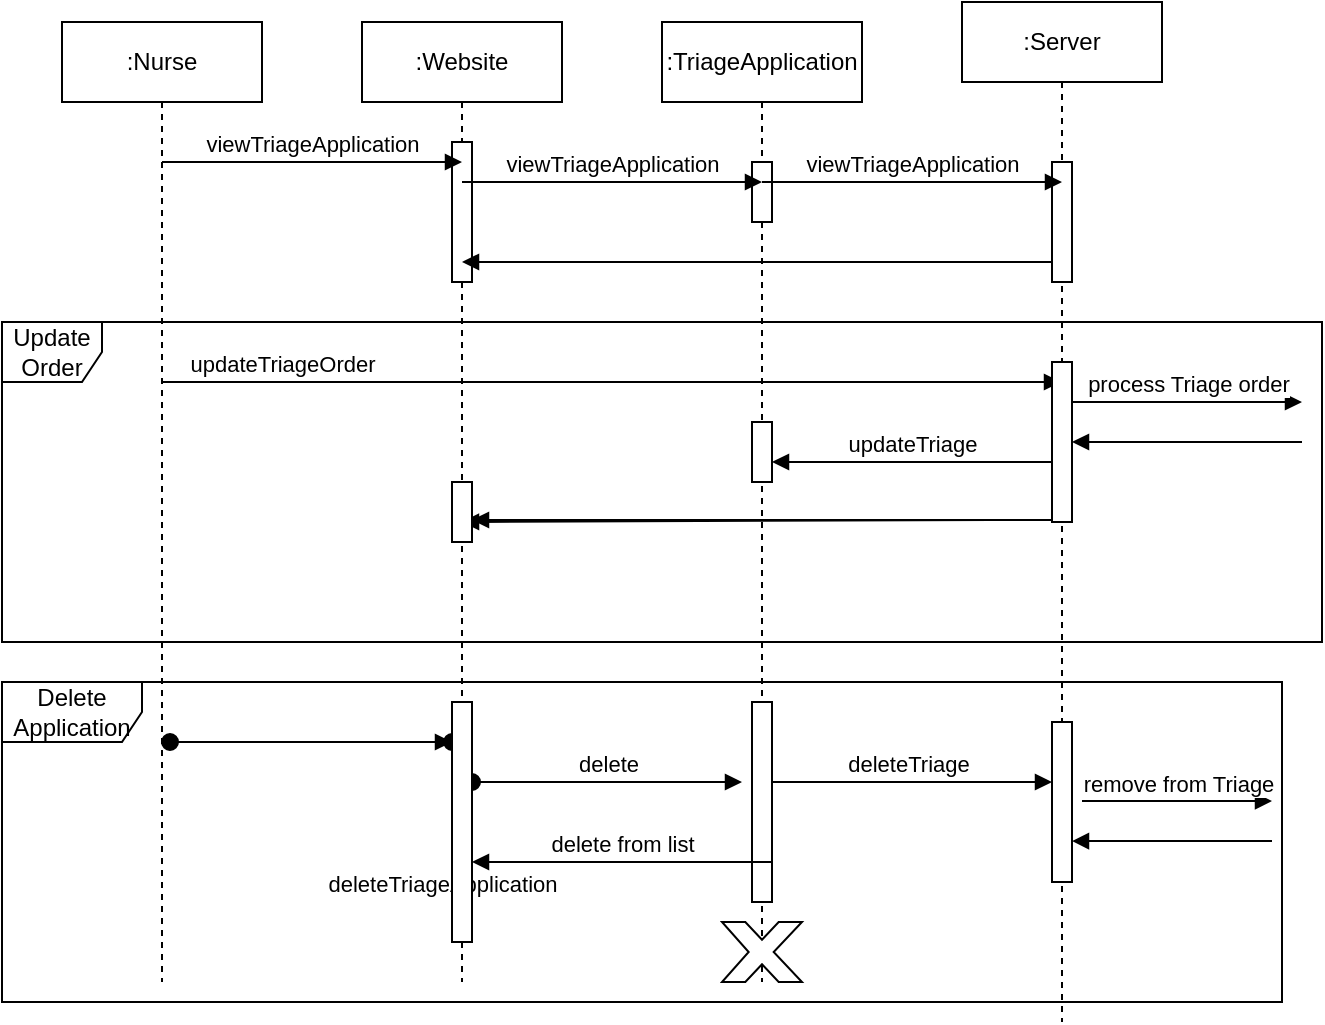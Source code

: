<mxfile version="24.7.17">
  <diagram name="Page-1" id="a6mXKFydvhSsRMZqOBNh">
    <mxGraphModel dx="1061" dy="926" grid="0" gridSize="10" guides="1" tooltips="1" connect="1" arrows="1" fold="1" page="0" pageScale="1" pageWidth="850" pageHeight="1100" math="0" shadow="0">
      <root>
        <mxCell id="0" />
        <mxCell id="1" parent="0" />
        <mxCell id="KFVTbYc3SVS7vfwe54FW-36" value=":TriageApplication" style="shape=umlLifeline;perimeter=lifelinePerimeter;whiteSpace=wrap;html=1;container=0;dropTarget=0;collapsible=0;recursiveResize=0;outlineConnect=0;portConstraint=eastwest;newEdgeStyle={&quot;edgeStyle&quot;:&quot;elbowEdgeStyle&quot;,&quot;elbow&quot;:&quot;vertical&quot;,&quot;curved&quot;:0,&quot;rounded&quot;:0};" vertex="1" parent="1">
          <mxGeometry x="90" y="70" width="100" height="480" as="geometry" />
        </mxCell>
        <mxCell id="KFVTbYc3SVS7vfwe54FW-37" value="" style="html=1;points=[];perimeter=orthogonalPerimeter;outlineConnect=0;targetShapes=umlLifeline;portConstraint=eastwest;newEdgeStyle={&quot;edgeStyle&quot;:&quot;elbowEdgeStyle&quot;,&quot;elbow&quot;:&quot;vertical&quot;,&quot;curved&quot;:0,&quot;rounded&quot;:0};" vertex="1" parent="KFVTbYc3SVS7vfwe54FW-36">
          <mxGeometry x="45" y="70" width="10" height="30" as="geometry" />
        </mxCell>
        <mxCell id="KFVTbYc3SVS7vfwe54FW-38" value=":Server" style="shape=umlLifeline;perimeter=lifelinePerimeter;whiteSpace=wrap;html=1;container=0;dropTarget=0;collapsible=0;recursiveResize=0;outlineConnect=0;portConstraint=eastwest;newEdgeStyle={&quot;edgeStyle&quot;:&quot;elbowEdgeStyle&quot;,&quot;elbow&quot;:&quot;vertical&quot;,&quot;curved&quot;:0,&quot;rounded&quot;:0};" vertex="1" parent="1">
          <mxGeometry x="240" y="60" width="100" height="510" as="geometry" />
        </mxCell>
        <mxCell id="KFVTbYc3SVS7vfwe54FW-39" value="" style="html=1;points=[];perimeter=orthogonalPerimeter;outlineConnect=0;targetShapes=umlLifeline;portConstraint=eastwest;newEdgeStyle={&quot;edgeStyle&quot;:&quot;elbowEdgeStyle&quot;,&quot;elbow&quot;:&quot;vertical&quot;,&quot;curved&quot;:0,&quot;rounded&quot;:0};" vertex="1" parent="KFVTbYc3SVS7vfwe54FW-38">
          <mxGeometry x="45" y="80" width="10" height="60" as="geometry" />
        </mxCell>
        <mxCell id="KFVTbYc3SVS7vfwe54FW-40" value=":Website" style="shape=umlLifeline;perimeter=lifelinePerimeter;whiteSpace=wrap;html=1;container=0;dropTarget=0;collapsible=0;recursiveResize=0;outlineConnect=0;portConstraint=eastwest;newEdgeStyle={&quot;edgeStyle&quot;:&quot;elbowEdgeStyle&quot;,&quot;elbow&quot;:&quot;vertical&quot;,&quot;curved&quot;:0,&quot;rounded&quot;:0};" vertex="1" parent="1">
          <mxGeometry x="-60" y="70" width="100" height="480" as="geometry" />
        </mxCell>
        <mxCell id="KFVTbYc3SVS7vfwe54FW-41" value="" style="html=1;points=[];perimeter=orthogonalPerimeter;outlineConnect=0;targetShapes=umlLifeline;portConstraint=eastwest;newEdgeStyle={&quot;edgeStyle&quot;:&quot;elbowEdgeStyle&quot;,&quot;elbow&quot;:&quot;vertical&quot;,&quot;curved&quot;:0,&quot;rounded&quot;:0};" vertex="1" parent="KFVTbYc3SVS7vfwe54FW-40">
          <mxGeometry x="45" y="60" width="10" height="70" as="geometry" />
        </mxCell>
        <mxCell id="KFVTbYc3SVS7vfwe54FW-42" value=":Nurse" style="shape=umlLifeline;perimeter=lifelinePerimeter;whiteSpace=wrap;html=1;container=0;dropTarget=0;collapsible=0;recursiveResize=0;outlineConnect=0;portConstraint=eastwest;newEdgeStyle={&quot;edgeStyle&quot;:&quot;elbowEdgeStyle&quot;,&quot;elbow&quot;:&quot;vertical&quot;,&quot;curved&quot;:0,&quot;rounded&quot;:0};" vertex="1" parent="1">
          <mxGeometry x="-210" y="70" width="100" height="480" as="geometry" />
        </mxCell>
        <mxCell id="KFVTbYc3SVS7vfwe54FW-43" value="viewTriageApplication" style="html=1;verticalAlign=bottom;endArrow=block;edgeStyle=elbowEdgeStyle;elbow=vertical;curved=0;rounded=0;" edge="1" parent="1">
          <mxGeometry relative="1" as="geometry">
            <mxPoint x="-160" y="140" as="sourcePoint" />
            <Array as="points">
              <mxPoint x="-95" y="140" />
            </Array>
            <mxPoint x="-10" y="140" as="targetPoint" />
          </mxGeometry>
        </mxCell>
        <mxCell id="KFVTbYc3SVS7vfwe54FW-44" value="viewTriageApplication" style="html=1;verticalAlign=bottom;endArrow=block;edgeStyle=elbowEdgeStyle;elbow=vertical;curved=0;rounded=0;" edge="1" parent="1">
          <mxGeometry relative="1" as="geometry">
            <mxPoint x="-10" y="150" as="sourcePoint" />
            <Array as="points">
              <mxPoint x="55" y="150" />
            </Array>
            <mxPoint x="140" y="150" as="targetPoint" />
          </mxGeometry>
        </mxCell>
        <mxCell id="KFVTbYc3SVS7vfwe54FW-45" value="viewTriageApplication" style="html=1;verticalAlign=bottom;endArrow=block;edgeStyle=elbowEdgeStyle;elbow=vertical;curved=0;rounded=0;" edge="1" parent="1">
          <mxGeometry relative="1" as="geometry">
            <mxPoint x="140" y="150" as="sourcePoint" />
            <Array as="points">
              <mxPoint x="205" y="150" />
            </Array>
            <mxPoint x="290" y="150" as="targetPoint" />
          </mxGeometry>
        </mxCell>
        <mxCell id="KFVTbYc3SVS7vfwe54FW-46" value="" style="html=1;verticalAlign=bottom;endArrow=block;edgeStyle=elbowEdgeStyle;elbow=vertical;curved=0;rounded=0;" edge="1" parent="1" target="KFVTbYc3SVS7vfwe54FW-40">
          <mxGeometry x="0.003" relative="1" as="geometry">
            <mxPoint x="285.5" y="190" as="sourcePoint" />
            <Array as="points">
              <mxPoint x="210.5" y="190" />
            </Array>
            <mxPoint x="130" y="190" as="targetPoint" />
            <mxPoint as="offset" />
          </mxGeometry>
        </mxCell>
        <mxCell id="KFVTbYc3SVS7vfwe54FW-47" value="Update Order" style="shape=umlFrame;whiteSpace=wrap;html=1;pointerEvents=0;width=50;height=30;movable=1;resizable=1;rotatable=1;deletable=1;editable=1;locked=0;connectable=1;" vertex="1" parent="1">
          <mxGeometry x="-240" y="220" width="660" height="160" as="geometry" />
        </mxCell>
        <mxCell id="KFVTbYc3SVS7vfwe54FW-48" value="updateTriageOrder" style="html=1;verticalAlign=bottom;endArrow=block;edgeStyle=elbowEdgeStyle;elbow=vertical;curved=0;rounded=0;" edge="1" parent="1" target="KFVTbYc3SVS7vfwe54FW-38">
          <mxGeometry x="-0.733" relative="1" as="geometry">
            <mxPoint x="-160" y="250" as="sourcePoint" />
            <Array as="points">
              <mxPoint x="-95" y="250" />
            </Array>
            <mxPoint x="-10" y="250" as="targetPoint" />
            <mxPoint as="offset" />
          </mxGeometry>
        </mxCell>
        <mxCell id="KFVTbYc3SVS7vfwe54FW-49" value="process Triage order" style="html=1;verticalAlign=bottom;endArrow=block;edgeStyle=elbowEdgeStyle;elbow=vertical;curved=0;rounded=0;" edge="1" parent="1" source="KFVTbYc3SVS7vfwe54FW-52">
          <mxGeometry relative="1" as="geometry">
            <mxPoint x="290" y="260" as="sourcePoint" />
            <Array as="points">
              <mxPoint x="325" y="260" />
              <mxPoint x="375" y="250" />
            </Array>
            <mxPoint x="410" y="260" as="targetPoint" />
          </mxGeometry>
        </mxCell>
        <mxCell id="KFVTbYc3SVS7vfwe54FW-50" value="" style="html=1;verticalAlign=bottom;endArrow=block;edgeStyle=elbowEdgeStyle;elbow=vertical;curved=0;rounded=0;" edge="1" parent="1">
          <mxGeometry relative="1" as="geometry">
            <mxPoint x="410" y="280" as="sourcePoint" />
            <Array as="points">
              <mxPoint x="380" y="280" />
            </Array>
            <mxPoint x="295" y="280" as="targetPoint" />
          </mxGeometry>
        </mxCell>
        <mxCell id="KFVTbYc3SVS7vfwe54FW-51" value="" style="html=1;verticalAlign=bottom;endArrow=block;edgeStyle=elbowEdgeStyle;elbow=vertical;curved=0;rounded=0;" edge="1" parent="1" target="KFVTbYc3SVS7vfwe54FW-52">
          <mxGeometry relative="1" as="geometry">
            <mxPoint x="290" y="260" as="sourcePoint" />
            <Array as="points" />
            <mxPoint x="410" y="260" as="targetPoint" />
          </mxGeometry>
        </mxCell>
        <mxCell id="KFVTbYc3SVS7vfwe54FW-52" value="" style="html=1;points=[];perimeter=orthogonalPerimeter;outlineConnect=0;targetShapes=umlLifeline;portConstraint=eastwest;newEdgeStyle={&quot;edgeStyle&quot;:&quot;elbowEdgeStyle&quot;,&quot;elbow&quot;:&quot;vertical&quot;,&quot;curved&quot;:0,&quot;rounded&quot;:0};" vertex="1" parent="1">
          <mxGeometry x="285" y="240" width="10" height="80" as="geometry" />
        </mxCell>
        <mxCell id="KFVTbYc3SVS7vfwe54FW-53" value="" style="html=1;verticalAlign=bottom;endArrow=block;edgeStyle=elbowEdgeStyle;elbow=vertical;curved=0;rounded=0;" edge="1" parent="1" source="KFVTbYc3SVS7vfwe54FW-55" target="KFVTbYc3SVS7vfwe54FW-36">
          <mxGeometry relative="1" as="geometry">
            <mxPoint x="285" y="290" as="sourcePoint" />
            <Array as="points" />
            <mxPoint x="170" y="290" as="targetPoint" />
          </mxGeometry>
        </mxCell>
        <mxCell id="KFVTbYc3SVS7vfwe54FW-54" value="updateTriage" style="html=1;verticalAlign=bottom;endArrow=block;edgeStyle=elbowEdgeStyle;elbow=vertical;curved=0;rounded=0;" edge="1" parent="1" target="KFVTbYc3SVS7vfwe54FW-55">
          <mxGeometry relative="1" as="geometry">
            <mxPoint x="285" y="290" as="sourcePoint" />
            <Array as="points">
              <mxPoint x="255" y="290" />
            </Array>
            <mxPoint x="140" y="290" as="targetPoint" />
          </mxGeometry>
        </mxCell>
        <mxCell id="KFVTbYc3SVS7vfwe54FW-55" value="" style="html=1;points=[];perimeter=orthogonalPerimeter;outlineConnect=0;targetShapes=umlLifeline;portConstraint=eastwest;newEdgeStyle={&quot;edgeStyle&quot;:&quot;elbowEdgeStyle&quot;,&quot;elbow&quot;:&quot;vertical&quot;,&quot;curved&quot;:0,&quot;rounded&quot;:0};" vertex="1" parent="1">
          <mxGeometry x="135" y="270" width="10" height="30" as="geometry" />
        </mxCell>
        <mxCell id="KFVTbYc3SVS7vfwe54FW-56" value="" style="html=1;verticalAlign=bottom;endArrow=block;edgeStyle=elbowEdgeStyle;elbow=vertical;curved=0;rounded=0;" edge="1" parent="1" source="KFVTbYc3SVS7vfwe54FW-70">
          <mxGeometry relative="1" as="geometry">
            <mxPoint x="285" y="319" as="sourcePoint" />
            <Array as="points">
              <mxPoint x="255" y="319" />
            </Array>
            <mxPoint x="-10" y="320" as="targetPoint" />
          </mxGeometry>
        </mxCell>
        <mxCell id="KFVTbYc3SVS7vfwe54FW-57" value="Delete Application" style="shape=umlFrame;whiteSpace=wrap;html=1;pointerEvents=0;width=70;height=30;movable=1;resizable=1;rotatable=1;deletable=1;editable=1;locked=0;connectable=1;" vertex="1" parent="1">
          <mxGeometry x="-240" y="400" width="640" height="160" as="geometry" />
        </mxCell>
        <mxCell id="KFVTbYc3SVS7vfwe54FW-58" value="delete" style="html=1;verticalAlign=bottom;startArrow=oval;endArrow=block;startSize=8;edgeStyle=elbowEdgeStyle;elbow=horizontal;curved=0;rounded=0;" edge="1" parent="1">
          <mxGeometry x="0.004" relative="1" as="geometry">
            <mxPoint x="-5" y="450" as="sourcePoint" />
            <mxPoint x="130" y="450" as="targetPoint" />
            <mxPoint as="offset" />
          </mxGeometry>
        </mxCell>
        <mxCell id="KFVTbYc3SVS7vfwe54FW-59" value="deleteTriage" style="html=1;verticalAlign=bottom;endArrow=block;edgeStyle=elbowEdgeStyle;elbow=vertical;curved=0;rounded=0;" edge="1" parent="1" target="KFVTbYc3SVS7vfwe54FW-65">
          <mxGeometry relative="1" as="geometry">
            <mxPoint x="140" y="450" as="sourcePoint" />
            <Array as="points">
              <mxPoint x="225" y="450" />
            </Array>
            <mxPoint x="320" y="450" as="targetPoint" />
          </mxGeometry>
        </mxCell>
        <mxCell id="KFVTbYc3SVS7vfwe54FW-60" value="remove from Triage" style="html=1;verticalAlign=bottom;endArrow=block;edgeStyle=elbowEdgeStyle;elbow=vertical;curved=0;rounded=0;" edge="1" parent="1">
          <mxGeometry relative="1" as="geometry">
            <mxPoint x="300" y="459.52" as="sourcePoint" />
            <Array as="points">
              <mxPoint x="330" y="459.52" />
              <mxPoint x="380" y="449.52" />
            </Array>
            <mxPoint x="395" y="459.52" as="targetPoint" />
          </mxGeometry>
        </mxCell>
        <mxCell id="KFVTbYc3SVS7vfwe54FW-61" value="" style="html=1;verticalAlign=bottom;endArrow=block;edgeStyle=elbowEdgeStyle;elbow=vertical;curved=0;rounded=0;" edge="1" parent="1">
          <mxGeometry relative="1" as="geometry">
            <mxPoint x="395" y="479.52" as="sourcePoint" />
            <Array as="points">
              <mxPoint x="385" y="479.52" />
            </Array>
            <mxPoint x="295" y="479.52" as="targetPoint" />
          </mxGeometry>
        </mxCell>
        <mxCell id="KFVTbYc3SVS7vfwe54FW-62" value="deleteTriageApplication" style="html=1;verticalAlign=bottom;startArrow=oval;endArrow=block;startSize=8;edgeStyle=elbowEdgeStyle;elbow=vertical;curved=0;rounded=0;" edge="1" parent="1" source="KFVTbYc3SVS7vfwe54FW-68">
          <mxGeometry x="1" y="80" relative="1" as="geometry">
            <mxPoint x="-156" y="430" as="sourcePoint" />
            <mxPoint x="-20" y="430" as="targetPoint" />
            <mxPoint as="offset" />
          </mxGeometry>
        </mxCell>
        <mxCell id="KFVTbYc3SVS7vfwe54FW-63" value="" style="verticalLabelPosition=bottom;verticalAlign=top;html=1;shape=mxgraph.basic.x" vertex="1" parent="1">
          <mxGeometry x="120" y="520" width="40" height="30" as="geometry" />
        </mxCell>
        <mxCell id="KFVTbYc3SVS7vfwe54FW-64" value="" style="html=1;points=[];perimeter=orthogonalPerimeter;outlineConnect=0;targetShapes=umlLifeline;portConstraint=eastwest;newEdgeStyle={&quot;edgeStyle&quot;:&quot;elbowEdgeStyle&quot;,&quot;elbow&quot;:&quot;vertical&quot;,&quot;curved&quot;:0,&quot;rounded&quot;:0};" vertex="1" parent="1">
          <mxGeometry x="135" y="410" width="10" height="100" as="geometry" />
        </mxCell>
        <mxCell id="KFVTbYc3SVS7vfwe54FW-65" value="" style="html=1;points=[];perimeter=orthogonalPerimeter;outlineConnect=0;targetShapes=umlLifeline;portConstraint=eastwest;newEdgeStyle={&quot;edgeStyle&quot;:&quot;elbowEdgeStyle&quot;,&quot;elbow&quot;:&quot;vertical&quot;,&quot;curved&quot;:0,&quot;rounded&quot;:0};" vertex="1" parent="1">
          <mxGeometry x="285" y="420" width="10" height="80" as="geometry" />
        </mxCell>
        <mxCell id="KFVTbYc3SVS7vfwe54FW-66" value="delete from list" style="html=1;verticalAlign=bottom;endArrow=block;edgeStyle=elbowEdgeStyle;elbow=vertical;curved=0;rounded=0;" edge="1" parent="1">
          <mxGeometry relative="1" as="geometry">
            <mxPoint x="145.5" y="490" as="sourcePoint" />
            <Array as="points" />
            <mxPoint x="-5" y="490" as="targetPoint" />
          </mxGeometry>
        </mxCell>
        <mxCell id="KFVTbYc3SVS7vfwe54FW-67" value="" style="html=1;verticalAlign=bottom;startArrow=oval;endArrow=block;startSize=8;edgeStyle=elbowEdgeStyle;elbow=vertical;curved=0;rounded=0;" edge="1" parent="1" target="KFVTbYc3SVS7vfwe54FW-68">
          <mxGeometry x="0.004" relative="1" as="geometry">
            <mxPoint x="-156" y="430" as="sourcePoint" />
            <mxPoint x="-20" y="430" as="targetPoint" />
            <mxPoint as="offset" />
          </mxGeometry>
        </mxCell>
        <mxCell id="KFVTbYc3SVS7vfwe54FW-68" value="" style="html=1;points=[];perimeter=orthogonalPerimeter;outlineConnect=0;targetShapes=umlLifeline;portConstraint=eastwest;newEdgeStyle={&quot;edgeStyle&quot;:&quot;elbowEdgeStyle&quot;,&quot;elbow&quot;:&quot;vertical&quot;,&quot;curved&quot;:0,&quot;rounded&quot;:0};" vertex="1" parent="1">
          <mxGeometry x="-15" y="410" width="10" height="120" as="geometry" />
        </mxCell>
        <mxCell id="KFVTbYc3SVS7vfwe54FW-69" value="" style="html=1;verticalAlign=bottom;endArrow=block;edgeStyle=elbowEdgeStyle;elbow=vertical;curved=0;rounded=0;" edge="1" parent="1" target="KFVTbYc3SVS7vfwe54FW-70">
          <mxGeometry relative="1" as="geometry">
            <mxPoint x="285" y="319" as="sourcePoint" />
            <Array as="points" />
            <mxPoint x="-10" y="320" as="targetPoint" />
          </mxGeometry>
        </mxCell>
        <mxCell id="KFVTbYc3SVS7vfwe54FW-70" value="" style="html=1;points=[];perimeter=orthogonalPerimeter;outlineConnect=0;targetShapes=umlLifeline;portConstraint=eastwest;newEdgeStyle={&quot;edgeStyle&quot;:&quot;elbowEdgeStyle&quot;,&quot;elbow&quot;:&quot;vertical&quot;,&quot;curved&quot;:0,&quot;rounded&quot;:0};" vertex="1" parent="1">
          <mxGeometry x="-15" y="300" width="10" height="30" as="geometry" />
        </mxCell>
      </root>
    </mxGraphModel>
  </diagram>
</mxfile>
